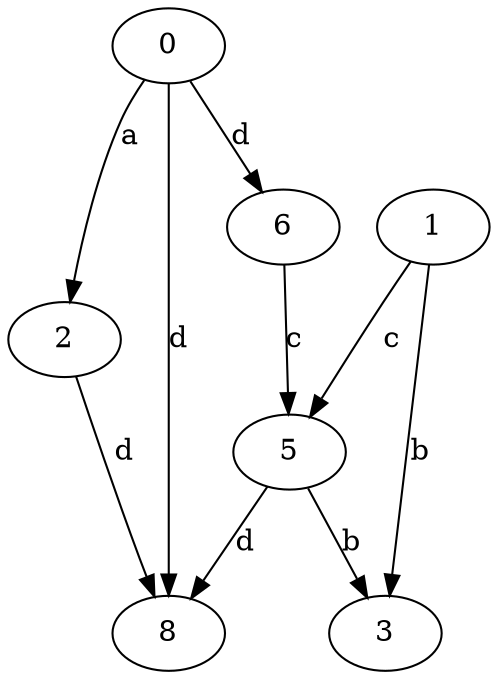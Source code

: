 strict digraph  {
0;
1;
2;
3;
5;
6;
8;
0 -> 2  [label=a];
0 -> 6  [label=d];
0 -> 8  [label=d];
1 -> 3  [label=b];
1 -> 5  [label=c];
2 -> 8  [label=d];
5 -> 3  [label=b];
5 -> 8  [label=d];
6 -> 5  [label=c];
}
